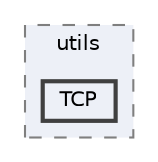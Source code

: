 digraph "TCP"
{
 // INTERACTIVE_SVG=YES
 // LATEX_PDF_SIZE
  bgcolor="transparent";
  edge [fontname=Helvetica,fontsize=10,labelfontname=Helvetica,labelfontsize=10];
  node [fontname=Helvetica,fontsize=10,shape=box,height=0.2,width=0.4];
  compound=true
  subgraph clusterdir_19a09289d9f5a525f5ff82081d98ea23 {
    graph [ bgcolor="#edf0f7", pencolor="grey50", label="utils", fontname=Helvetica,fontsize=10 style="filled,dashed", URL="dir_19a09289d9f5a525f5ff82081d98ea23.html",tooltip=""]
  dir_aa9f8cfe603994d8e4508cafb1f7208c [label="TCP", fillcolor="#edf0f7", color="grey25", style="filled,bold", URL="dir_aa9f8cfe603994d8e4508cafb1f7208c.html",tooltip=""];
  }
}
